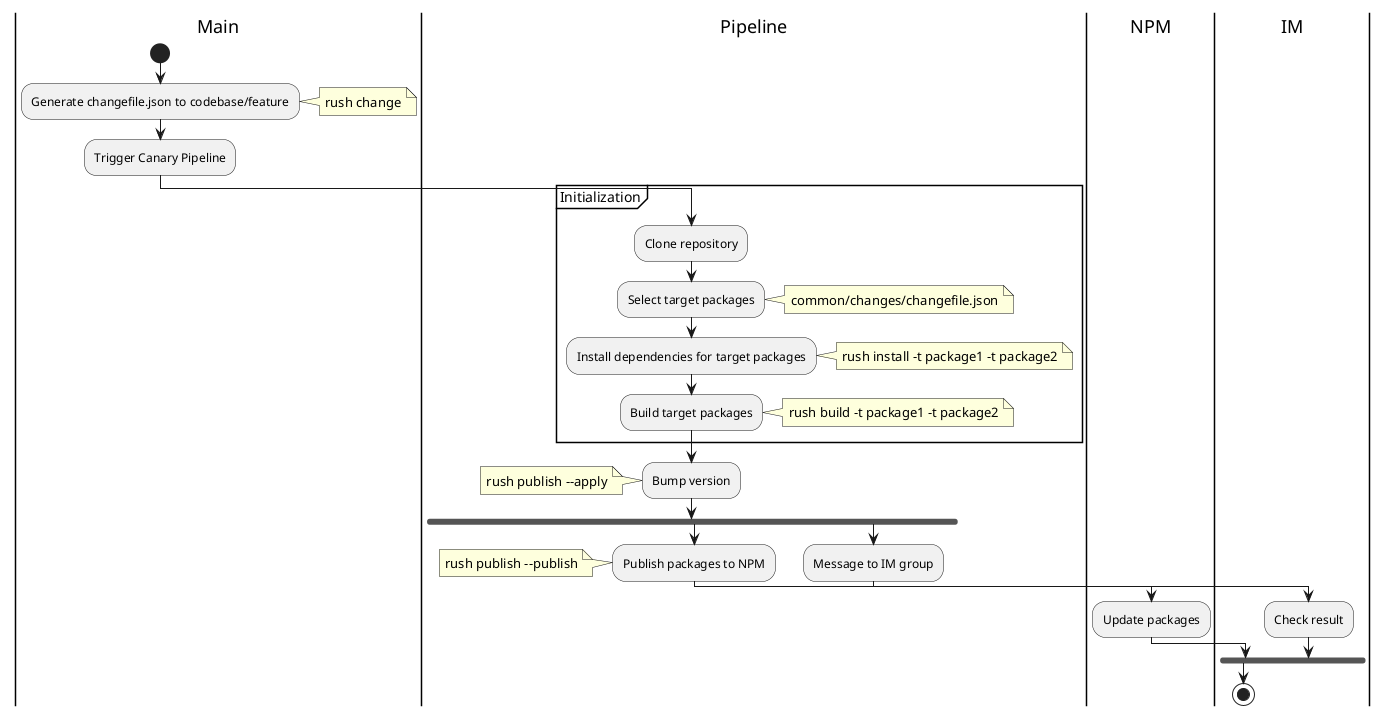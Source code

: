 @startuml
|Main|
start
:Generate changefile.json to codebase/feature;
note right
  rush change
end note
|Main|
:Trigger Canary Pipeline;
|Pipeline|
partition Initialization {
:Clone repository;
:Select target packages;
note right
  common/changes/changefile.json
end note
:Install dependencies for target packages;
note right
  rush install -t package1 -t package2
end note
:Build target packages;
note right
  rush build -t package1 -t package2
end note
}
:Bump version;
note left
  rush publish --apply
end note
fork
|Pipeline|
:Publish packages to NPM;
note left
rush publish --publish
end note
|NPM|
:Update packages;
fork again
|Pipeline|
:Message to IM group;
|IM|
:Check result;
end fork
stop
@enduml
